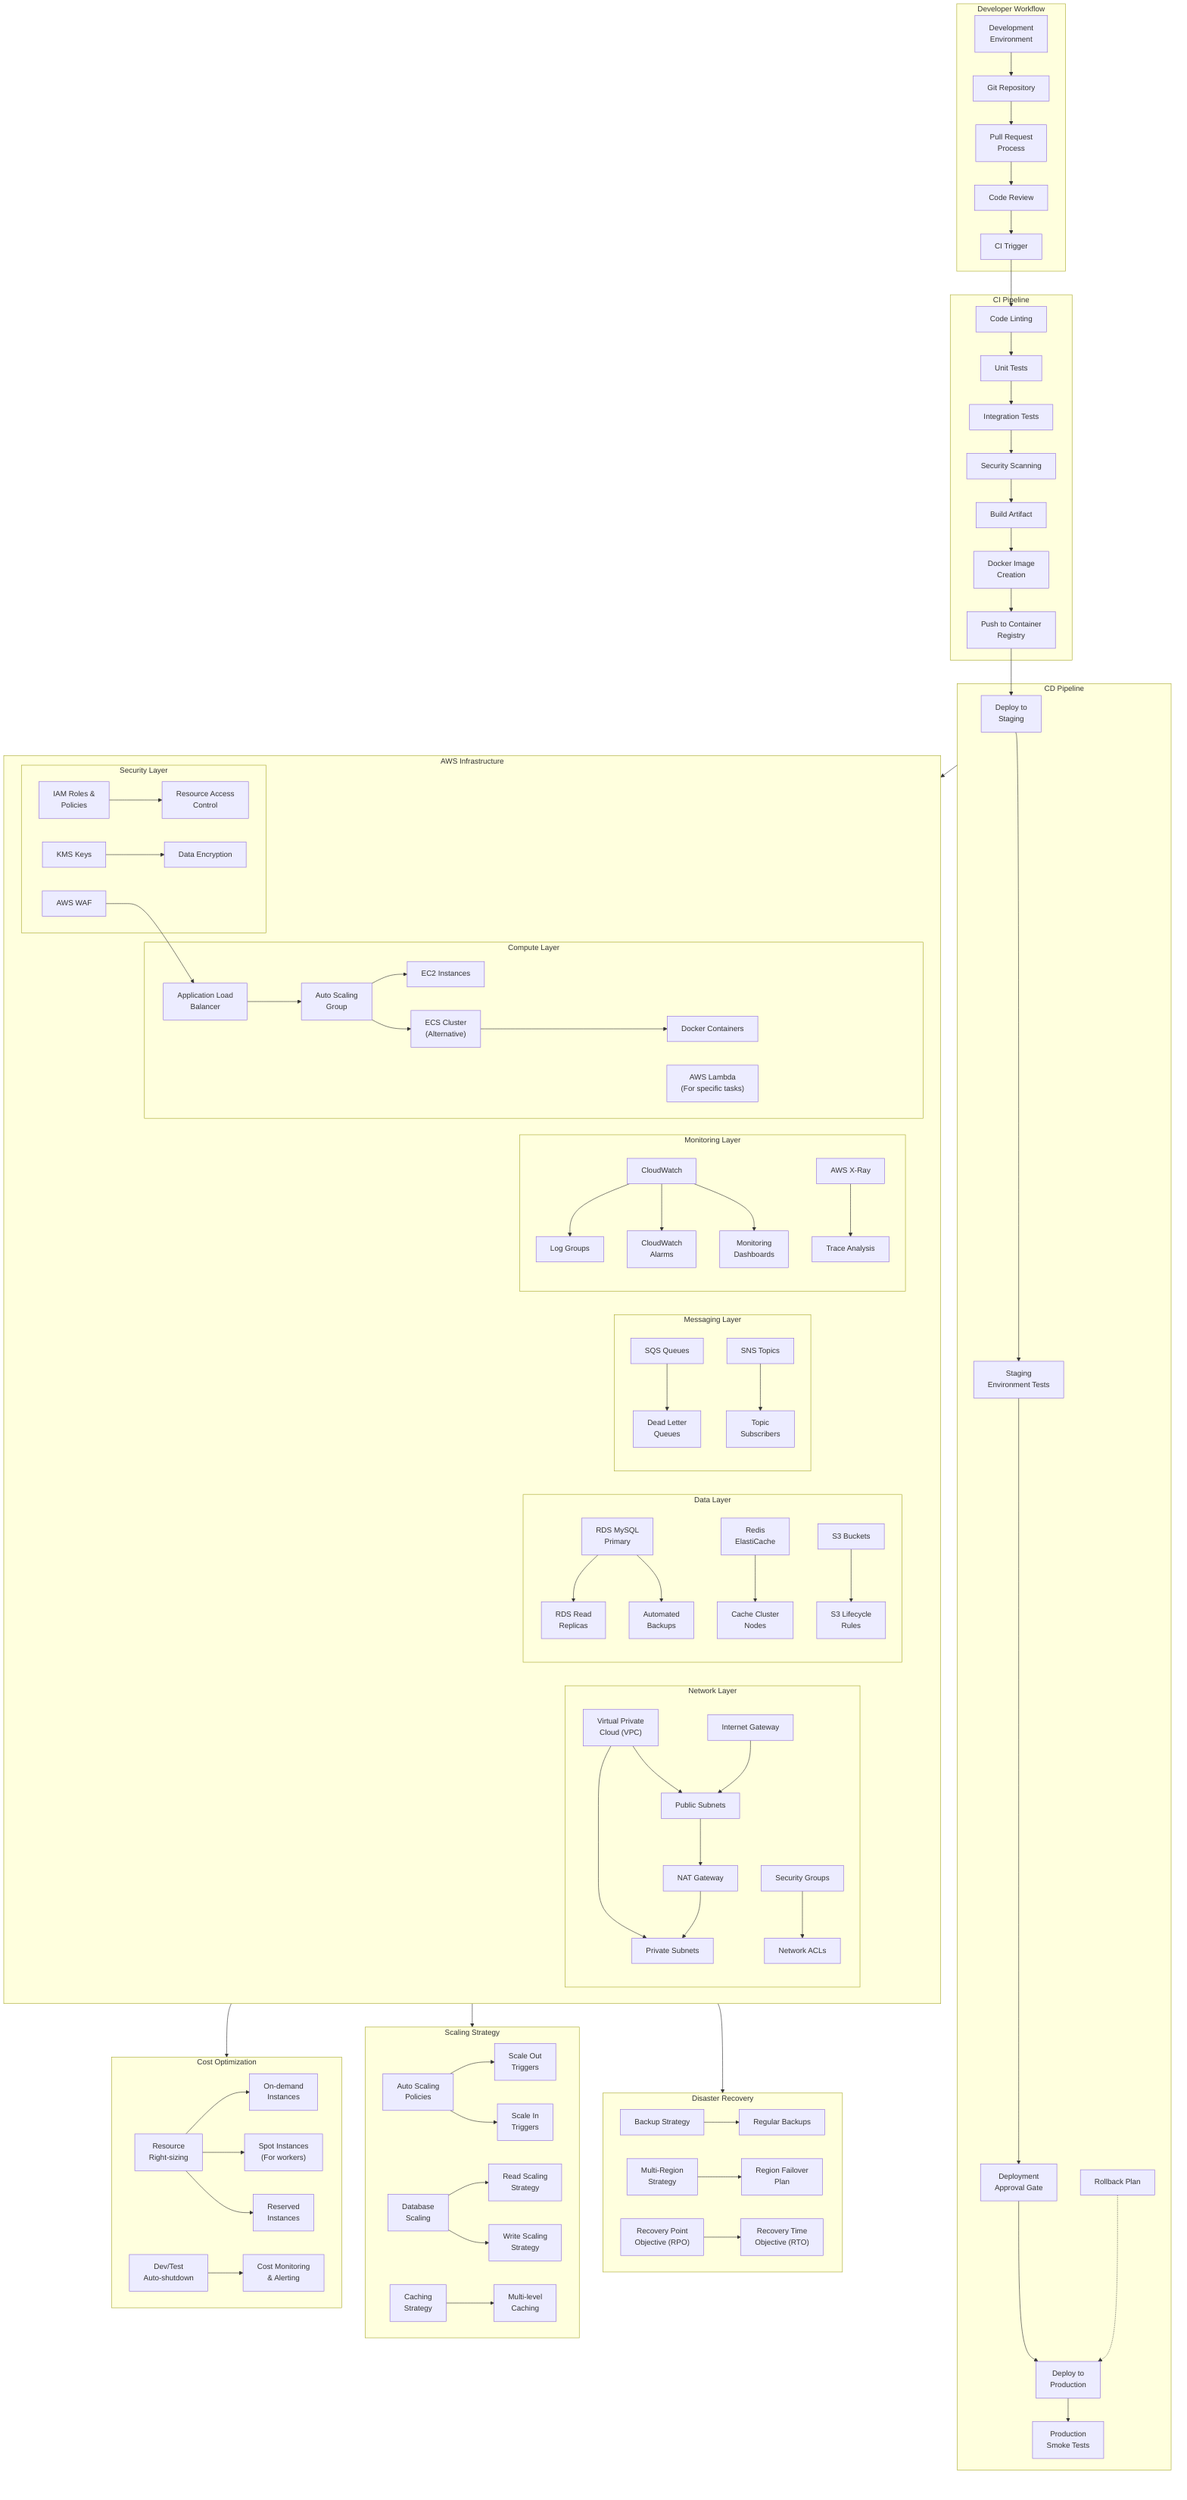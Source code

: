 flowchart TD
    subgraph DeveloperWorkflow["Developer Workflow"]
        DevEnv["Development<br>Environment"] --> GitRepo["Git Repository"]
        GitRepo --> PRProcess["Pull Request<br>Process"]
        PRProcess --> CodeReview["Code Review"]
        CodeReview --> CITrigger["CI Trigger"]
    end
    
    subgraph CIPipeline["CI Pipeline"]
        CITrigger --> CodeLinting["Code Linting"]
        CodeLinting --> UnitTests["Unit Tests"]
        UnitTests --> IntegrationTests["Integration Tests"]
        IntegrationTests --> SecurityScan["Security Scanning"]
        SecurityScan --> BuildArtifact["Build Artifact"]
        BuildArtifact --> DockerImage["Docker Image<br>Creation"]
        DockerImage --> ImagePush["Push to Container<br>Registry"]
    end
    
    subgraph CDPipeline["CD Pipeline"]
        ImagePush --> StagingDeploy["Deploy to<br>Staging"]
        StagingDeploy --> StagingTests["Staging<br>Environment Tests"]
        StagingTests --> ApprovalGate["Deployment<br>Approval Gate"]
        ApprovalGate --> ProductionDeploy["Deploy to<br>Production"]
        ProductionDeploy --> SmokeTests["Production<br>Smoke Tests"]
        
        RollbackPlan["Rollback Plan"] -.-> ProductionDeploy
    end
    
    subgraph AWSInfrastructure["AWS Infrastructure"]
        subgraph NetworkLayer["Network Layer"]
            VPC["Virtual Private<br>Cloud (VPC)"] --> PublicSubnets["Public Subnets"]
            VPC --> PrivateSubnets["Private Subnets"]
            InternetGateway["Internet Gateway"] --> PublicSubnets
            PublicSubnets --> NAT["NAT Gateway"]
            NAT --> PrivateSubnets
            
            SecurityGroups["Security Groups"] --> NetworkACLs["Network ACLs"]
        end
        
        subgraph ComputeLayer["Compute Layer"]
            ALB["Application Load<br>Balancer"] --> ASG["Auto Scaling<br>Group"]
            ASG --> EC2["EC2 Instances"]
            
            ASG --> ECS["ECS Cluster<br>(Alternative)"]
            ECS --> Containers["Docker Containers"]
            
            Lambda["AWS Lambda<br>(For specific tasks)"]
        end
        
        subgraph DataLayer["Data Layer"]
            RDS["RDS MySQL<br>Primary"] --> RDSRead["RDS Read<br>Replicas"]
            RDS --> DBBackup["Automated<br>Backups"]
            
            ElastiCache["Redis<br>ElastiCache"] --> CacheNodes["Cache Cluster<br>Nodes"]
            
            S3["S3 Buckets"] --> LifecycleRules["S3 Lifecycle<br>Rules"]
        end
        
        subgraph MessagingLayer["Messaging Layer"]
            SQS["SQS Queues"] --> DLQ["Dead Letter<br>Queues"]
            SNS["SNS Topics"] --> Subscribers["Topic<br>Subscribers"]
        end
        
        subgraph MonitoringLayer["Monitoring Layer"]
            CloudWatch["CloudWatch"] --> LogGroups["Log Groups"]
            CloudWatch --> Alarms["CloudWatch<br>Alarms"]
            CloudWatch --> Dashboards["Monitoring<br>Dashboards"]
            
            XRay["AWS X-Ray"] --> TraceAnalysis["Trace Analysis"]
        end
        
        subgraph SecurityLayer["Security Layer"]
            IAM["IAM Roles &<br>Policies"] --> ResourceAccess["Resource Access<br>Control"]
            KMS["KMS Keys"] --> DataEncryption["Data Encryption"]
            WAF["AWS WAF"] --> ALB
        end
    end
    
    subgraph DisasterRecovery["Disaster Recovery"]
        BackupStrategy["Backup Strategy"] --> RegularBackups["Regular Backups"]
        MultiRegion["Multi-Region<br>Strategy"] --> RegionFailover["Region Failover<br>Plan"]
        RPO["Recovery Point<br>Objective (RPO)"] --> RTO["Recovery Time<br>Objective (RTO)"]
    end
    
    subgraph ScalingStrategy["Scaling Strategy"]
        AutoScaling["Auto Scaling<br>Policies"] --> ScaleOut["Scale Out<br>Triggers"]
        AutoScaling --> ScaleIn["Scale In<br>Triggers"]
        
        DatabaseScaling["Database<br>Scaling"] --> ReadScaling["Read Scaling<br>Strategy"]
        DatabaseScaling --> WriteScaling["Write Scaling<br>Strategy"]
        
        CacheStrategy["Caching<br>Strategy"] --> CachingLayers["Multi-level<br>Caching"]
    end
    
    subgraph CostOptimization["Cost Optimization"]
        ResourceRightSizing["Resource<br>Right-sizing"] --> OnDemand["On-demand<br>Instances"]
        ResourceRightSizing --> SpotInstances["Spot Instances<br>(For workers)"]
        ResourceRightSizing --> Reserved["Reserved<br>Instances"]
        
        AutoShutdown["Dev/Test<br>Auto-shutdown"] --> CostMonitoring["Cost Monitoring<br>& Alerting"]
    end
    
    CDPipeline --> AWSInfrastructure
    AWSInfrastructure --> DisasterRecovery
    AWSInfrastructure --> ScalingStrategy
    AWSInfrastructure --> CostOptimization